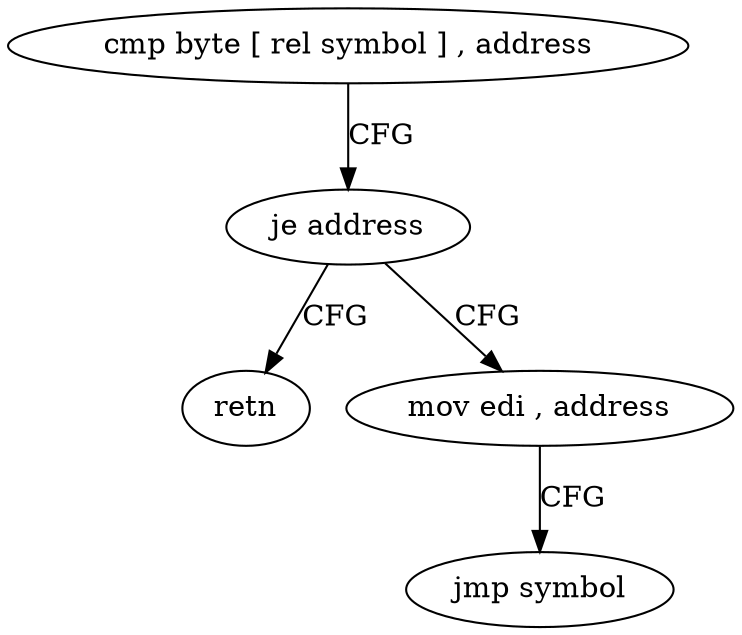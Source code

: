 digraph "func" {
"4220944" [label = "cmp byte [ rel symbol ] , address" ]
"4220951" [label = "je address" ]
"4220963" [label = "retn" ]
"4220953" [label = "mov edi , address" ]
"4220958" [label = "jmp symbol" ]
"4220944" -> "4220951" [ label = "CFG" ]
"4220951" -> "4220963" [ label = "CFG" ]
"4220951" -> "4220953" [ label = "CFG" ]
"4220953" -> "4220958" [ label = "CFG" ]
}
